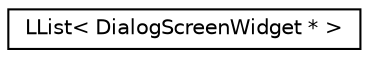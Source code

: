 digraph "Graphical Class Hierarchy"
{
 // LATEX_PDF_SIZE
  edge [fontname="Helvetica",fontsize="10",labelfontname="Helvetica",labelfontsize="10"];
  node [fontname="Helvetica",fontsize="10",shape=record];
  rankdir="LR";
  Node0 [label="LList\< DialogScreenWidget * \>",height=0.2,width=0.4,color="black", fillcolor="white", style="filled",URL="$classLList.html",tooltip=" "];
}
